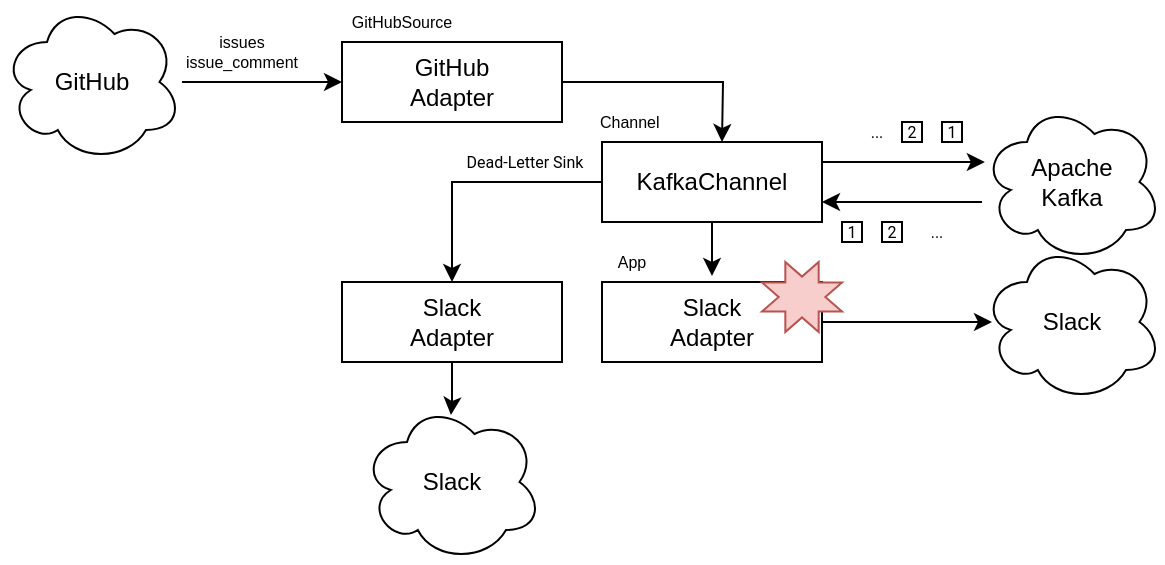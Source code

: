 <mxfile version="20.3.0" type="device"><diagram id="fA24ZZObyDmicjgOj7UL" name="Page-1"><mxGraphModel dx="694" dy="531" grid="1" gridSize="10" guides="1" tooltips="1" connect="1" arrows="1" fold="1" page="1" pageScale="1" pageWidth="1100" pageHeight="850" math="0" shadow="0"><root><mxCell id="0"/><mxCell id="1" parent="0"/><mxCell id="B8URfuYRu246JuMWE9Tk-1" value="" style="edgeStyle=orthogonalEdgeStyle;rounded=0;orthogonalLoop=1;jettySize=auto;html=1;" edge="1" parent="1" source="B8URfuYRu246JuMWE9Tk-2" target="B8URfuYRu246JuMWE9Tk-4"><mxGeometry relative="1" as="geometry"/></mxCell><mxCell id="B8URfuYRu246JuMWE9Tk-2" value="GitHub" style="ellipse;shape=cloud;whiteSpace=wrap;html=1;" vertex="1" parent="1"><mxGeometry x="70" y="480" width="90" height="80" as="geometry"/></mxCell><mxCell id="B8URfuYRu246JuMWE9Tk-3" value="" style="edgeStyle=orthogonalEdgeStyle;rounded=0;orthogonalLoop=1;jettySize=auto;html=1;" edge="1" parent="1" source="B8URfuYRu246JuMWE9Tk-4"><mxGeometry relative="1" as="geometry"><mxPoint x="430" y="550" as="targetPoint"/></mxGeometry></mxCell><mxCell id="B8URfuYRu246JuMWE9Tk-4" value="GitHub&lt;br&gt;Adapter" style="rounded=0;whiteSpace=wrap;html=1;" vertex="1" parent="1"><mxGeometry x="240" y="500" width="110" height="40" as="geometry"/></mxCell><mxCell id="B8URfuYRu246JuMWE9Tk-5" value="" style="edgeStyle=orthogonalEdgeStyle;rounded=0;orthogonalLoop=1;jettySize=auto;html=1;" edge="1" parent="1" source="B8URfuYRu246JuMWE9Tk-6"><mxGeometry relative="1" as="geometry"><mxPoint x="565" y="640" as="targetPoint"/></mxGeometry></mxCell><mxCell id="B8URfuYRu246JuMWE9Tk-6" value="Slack&lt;br&gt;Adapter" style="rounded=0;whiteSpace=wrap;html=1;" vertex="1" parent="1"><mxGeometry x="370" y="620" width="110" height="40" as="geometry"/></mxCell><mxCell id="B8URfuYRu246JuMWE9Tk-7" value="Slack" style="ellipse;shape=cloud;whiteSpace=wrap;html=1;" vertex="1" parent="1"><mxGeometry x="560" y="600" width="90" height="80" as="geometry"/></mxCell><mxCell id="B8URfuYRu246JuMWE9Tk-8" value="App" style="text;html=1;strokeColor=none;fillColor=none;align=center;verticalAlign=middle;whiteSpace=wrap;rounded=0;fontSize=8;" vertex="1" parent="1"><mxGeometry x="370" y="600" width="30" height="20" as="geometry"/></mxCell><mxCell id="B8URfuYRu246JuMWE9Tk-9" value="GitHubSource" style="text;html=1;strokeColor=none;fillColor=none;align=center;verticalAlign=middle;whiteSpace=wrap;rounded=0;fontSize=8;" vertex="1" parent="1"><mxGeometry x="240" y="480" width="60" height="20" as="geometry"/></mxCell><mxCell id="B8URfuYRu246JuMWE9Tk-10" value="issues&lt;br&gt;issue_comment" style="text;html=1;strokeColor=none;fillColor=none;align=center;verticalAlign=middle;whiteSpace=wrap;rounded=0;fontSize=8;" vertex="1" parent="1"><mxGeometry x="160" y="490" width="60" height="30" as="geometry"/></mxCell><mxCell id="B8URfuYRu246JuMWE9Tk-14" style="edgeStyle=orthogonalEdgeStyle;rounded=0;orthogonalLoop=1;jettySize=auto;html=1;" edge="1" parent="1" source="B8URfuYRu246JuMWE9Tk-11" target="B8URfuYRu246JuMWE9Tk-13"><mxGeometry relative="1" as="geometry"><Array as="points"><mxPoint x="540" y="560"/><mxPoint x="540" y="560"/></Array></mxGeometry></mxCell><mxCell id="B8URfuYRu246JuMWE9Tk-15" style="edgeStyle=orthogonalEdgeStyle;rounded=0;orthogonalLoop=1;jettySize=auto;html=1;" edge="1" parent="1" target="B8URfuYRu246JuMWE9Tk-11"><mxGeometry relative="1" as="geometry"><mxPoint x="560" y="580" as="sourcePoint"/><Array as="points"><mxPoint x="560" y="580"/><mxPoint x="560" y="580"/></Array></mxGeometry></mxCell><mxCell id="B8URfuYRu246JuMWE9Tk-16" style="edgeStyle=orthogonalEdgeStyle;rounded=0;orthogonalLoop=1;jettySize=auto;html=1;entryX=0.5;entryY=-0.075;entryDx=0;entryDy=0;entryPerimeter=0;" edge="1" parent="1" source="B8URfuYRu246JuMWE9Tk-11" target="B8URfuYRu246JuMWE9Tk-6"><mxGeometry relative="1" as="geometry"/></mxCell><mxCell id="B8URfuYRu246JuMWE9Tk-37" value="" style="edgeStyle=orthogonalEdgeStyle;rounded=0;orthogonalLoop=1;jettySize=auto;html=1;fontFamily=Roboto;fontSource=https%3A%2F%2Ffonts.googleapis.com%2Fcss%3Ffamily%3DRoboto;fontSize=8;" edge="1" parent="1" source="B8URfuYRu246JuMWE9Tk-11" target="B8URfuYRu246JuMWE9Tk-38"><mxGeometry relative="1" as="geometry"/></mxCell><mxCell id="B8URfuYRu246JuMWE9Tk-41" value="Dead-Letter Sink" style="edgeLabel;html=1;align=center;verticalAlign=middle;resizable=0;points=[];fontSize=8;fontFamily=Roboto;" vertex="1" connectable="0" parent="B8URfuYRu246JuMWE9Tk-37"><mxGeometry x="-0.512" y="1" relative="1" as="geometry"><mxPoint x="-9" y="-11" as="offset"/></mxGeometry></mxCell><mxCell id="B8URfuYRu246JuMWE9Tk-11" value="KafkaChannel" style="rounded=0;whiteSpace=wrap;html=1;" vertex="1" parent="1"><mxGeometry x="370" y="550" width="110" height="40" as="geometry"/></mxCell><mxCell id="B8URfuYRu246JuMWE9Tk-13" value="Apache&lt;br&gt;Kafka" style="ellipse;shape=cloud;whiteSpace=wrap;html=1;" vertex="1" parent="1"><mxGeometry x="560" y="530" width="90" height="80" as="geometry"/></mxCell><mxCell id="B8URfuYRu246JuMWE9Tk-21" value="Channel&amp;nbsp;" style="text;html=1;strokeColor=none;fillColor=none;align=center;verticalAlign=middle;whiteSpace=wrap;rounded=0;fontSize=8;" vertex="1" parent="1"><mxGeometry x="370" y="530" width="30" height="20" as="geometry"/></mxCell><mxCell id="B8URfuYRu246JuMWE9Tk-24" value="1" style="whiteSpace=wrap;html=1;aspect=fixed;fontFamily=Roboto;fontSource=https%3A%2F%2Ffonts.googleapis.com%2Fcss%3Ffamily%3DRoboto;fontSize=8;" vertex="1" parent="1"><mxGeometry x="490" y="590" width="10" height="10" as="geometry"/></mxCell><mxCell id="B8URfuYRu246JuMWE9Tk-28" value="2" style="whiteSpace=wrap;html=1;aspect=fixed;fontFamily=Roboto;fontSource=https%3A%2F%2Ffonts.googleapis.com%2Fcss%3Ffamily%3DRoboto;fontSize=8;" vertex="1" parent="1"><mxGeometry x="520" y="540" width="10" height="10" as="geometry"/></mxCell><mxCell id="B8URfuYRu246JuMWE9Tk-30" value="2" style="whiteSpace=wrap;html=1;aspect=fixed;fontFamily=Roboto;fontSource=https%3A%2F%2Ffonts.googleapis.com%2Fcss%3Ffamily%3DRoboto;fontSize=8;" vertex="1" parent="1"><mxGeometry x="510" y="590" width="10" height="10" as="geometry"/></mxCell><mxCell id="B8URfuYRu246JuMWE9Tk-31" value="1" style="whiteSpace=wrap;html=1;aspect=fixed;fontFamily=Roboto;fontSource=https%3A%2F%2Ffonts.googleapis.com%2Fcss%3Ffamily%3DRoboto;fontSize=8;" vertex="1" parent="1"><mxGeometry x="540" y="540" width="10" height="10" as="geometry"/></mxCell><mxCell id="B8URfuYRu246JuMWE9Tk-32" value="..." style="text;html=1;strokeColor=none;fillColor=none;align=center;verticalAlign=middle;whiteSpace=wrap;rounded=0;fontSize=8;fontFamily=Roboto;fontSource=https%3A%2F%2Ffonts.googleapis.com%2Fcss%3Ffamily%3DRoboto;" vertex="1" parent="1"><mxGeometry x="500" y="540" width="15" height="10" as="geometry"/></mxCell><mxCell id="B8URfuYRu246JuMWE9Tk-33" value="..." style="text;html=1;strokeColor=none;fillColor=none;align=center;verticalAlign=middle;whiteSpace=wrap;rounded=0;fontSize=8;fontFamily=Roboto;fontSource=https%3A%2F%2Ffonts.googleapis.com%2Fcss%3Ffamily%3DRoboto;" vertex="1" parent="1"><mxGeometry x="530" y="590" width="15" height="10" as="geometry"/></mxCell><mxCell id="B8URfuYRu246JuMWE9Tk-34" value="" style="verticalLabelPosition=bottom;verticalAlign=top;html=1;shape=mxgraph.basic.8_point_star;fontFamily=Roboto;fontSource=https%3A%2F%2Ffonts.googleapis.com%2Fcss%3Ffamily%3DRoboto;fontSize=8;labelBackgroundColor=#FFB366;fillColor=#f8cecc;strokeColor=#b85450;" vertex="1" parent="1"><mxGeometry x="450" y="610" width="40" height="35" as="geometry"/></mxCell><mxCell id="B8URfuYRu246JuMWE9Tk-40" style="edgeStyle=orthogonalEdgeStyle;rounded=0;orthogonalLoop=1;jettySize=auto;html=1;entryX=0.494;entryY=0.081;entryDx=0;entryDy=0;entryPerimeter=0;fontFamily=Roboto;fontSource=https%3A%2F%2Ffonts.googleapis.com%2Fcss%3Ffamily%3DRoboto;fontSize=8;" edge="1" parent="1" source="B8URfuYRu246JuMWE9Tk-38" target="B8URfuYRu246JuMWE9Tk-39"><mxGeometry relative="1" as="geometry"/></mxCell><mxCell id="B8URfuYRu246JuMWE9Tk-38" value="Slack&lt;br&gt;Adapter" style="rounded=0;whiteSpace=wrap;html=1;" vertex="1" parent="1"><mxGeometry x="240" y="620" width="110" height="40" as="geometry"/></mxCell><mxCell id="B8URfuYRu246JuMWE9Tk-39" value="Slack" style="ellipse;shape=cloud;whiteSpace=wrap;html=1;" vertex="1" parent="1"><mxGeometry x="250" y="680" width="90" height="80" as="geometry"/></mxCell></root></mxGraphModel></diagram></mxfile>